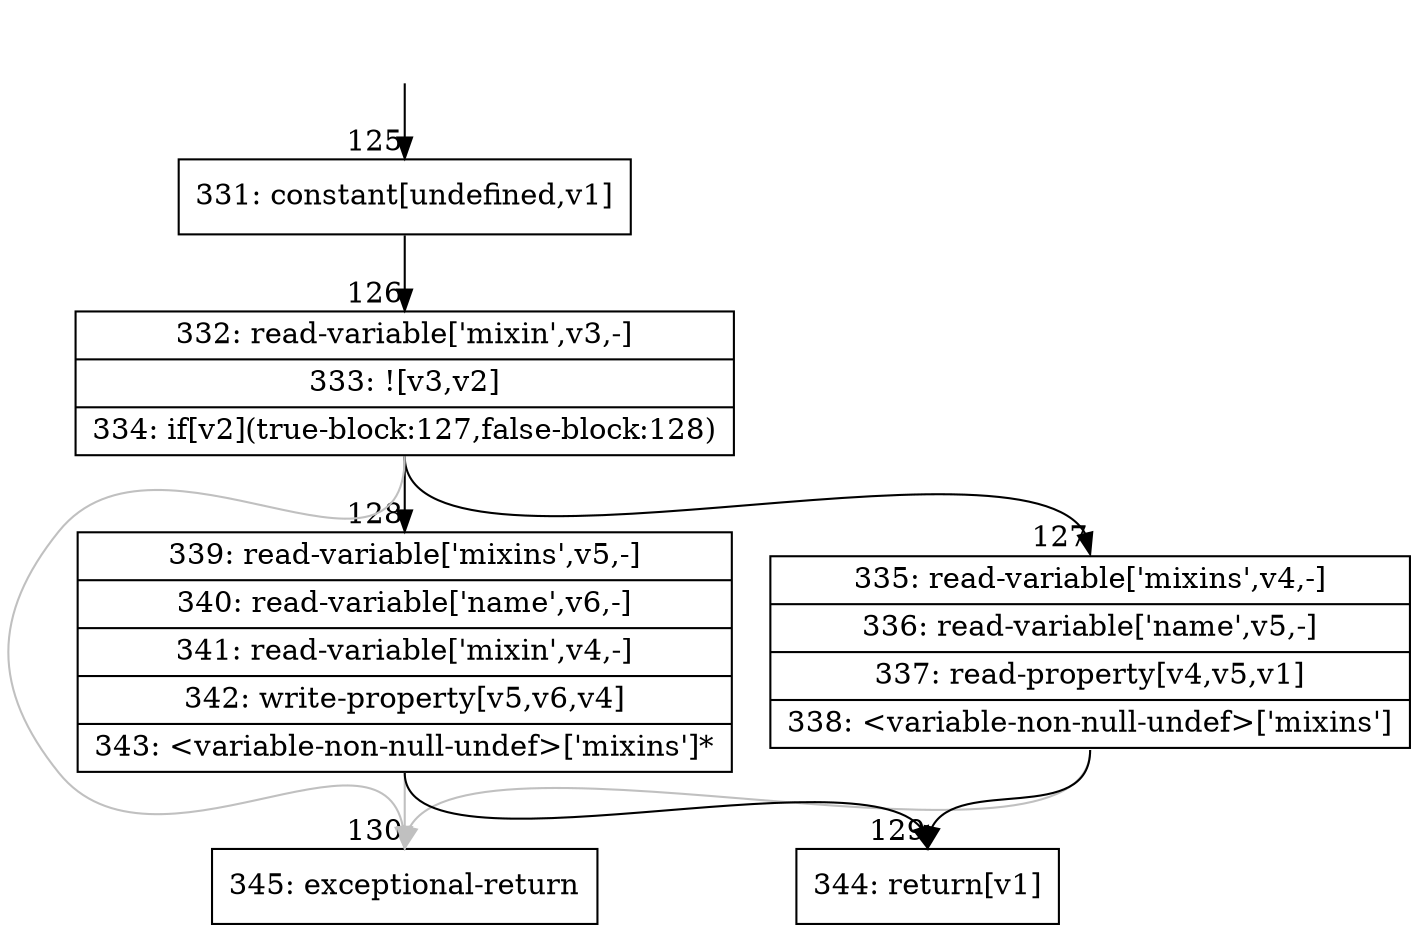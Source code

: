 digraph {
rankdir="TD"
BB_entry14[shape=none,label=""];
BB_entry14 -> BB125 [tailport=s, headport=n, headlabel="    125"]
BB125 [shape=record label="{331: constant[undefined,v1]}" ] 
BB125 -> BB126 [tailport=s, headport=n, headlabel="      126"]
BB126 [shape=record label="{332: read-variable['mixin',v3,-]|333: ![v3,v2]|334: if[v2](true-block:127,false-block:128)}" ] 
BB126 -> BB127 [tailport=s, headport=n, headlabel="      127"]
BB126 -> BB128 [tailport=s, headport=n, headlabel="      128"]
BB126 -> BB130 [tailport=s, headport=n, color=gray, headlabel="      130"]
BB127 [shape=record label="{335: read-variable['mixins',v4,-]|336: read-variable['name',v5,-]|337: read-property[v4,v5,v1]|338: \<variable-non-null-undef\>['mixins']}" ] 
BB127 -> BB129 [tailport=s, headport=n, headlabel="      129"]
BB127 -> BB130 [tailport=s, headport=n, color=gray]
BB128 [shape=record label="{339: read-variable['mixins',v5,-]|340: read-variable['name',v6,-]|341: read-variable['mixin',v4,-]|342: write-property[v5,v6,v4]|343: \<variable-non-null-undef\>['mixins']*}" ] 
BB128 -> BB129 [tailport=s, headport=n]
BB128 -> BB130 [tailport=s, headport=n, color=gray]
BB129 [shape=record label="{344: return[v1]}" ] 
BB130 [shape=record label="{345: exceptional-return}" ] 
//#$~ 97
}
